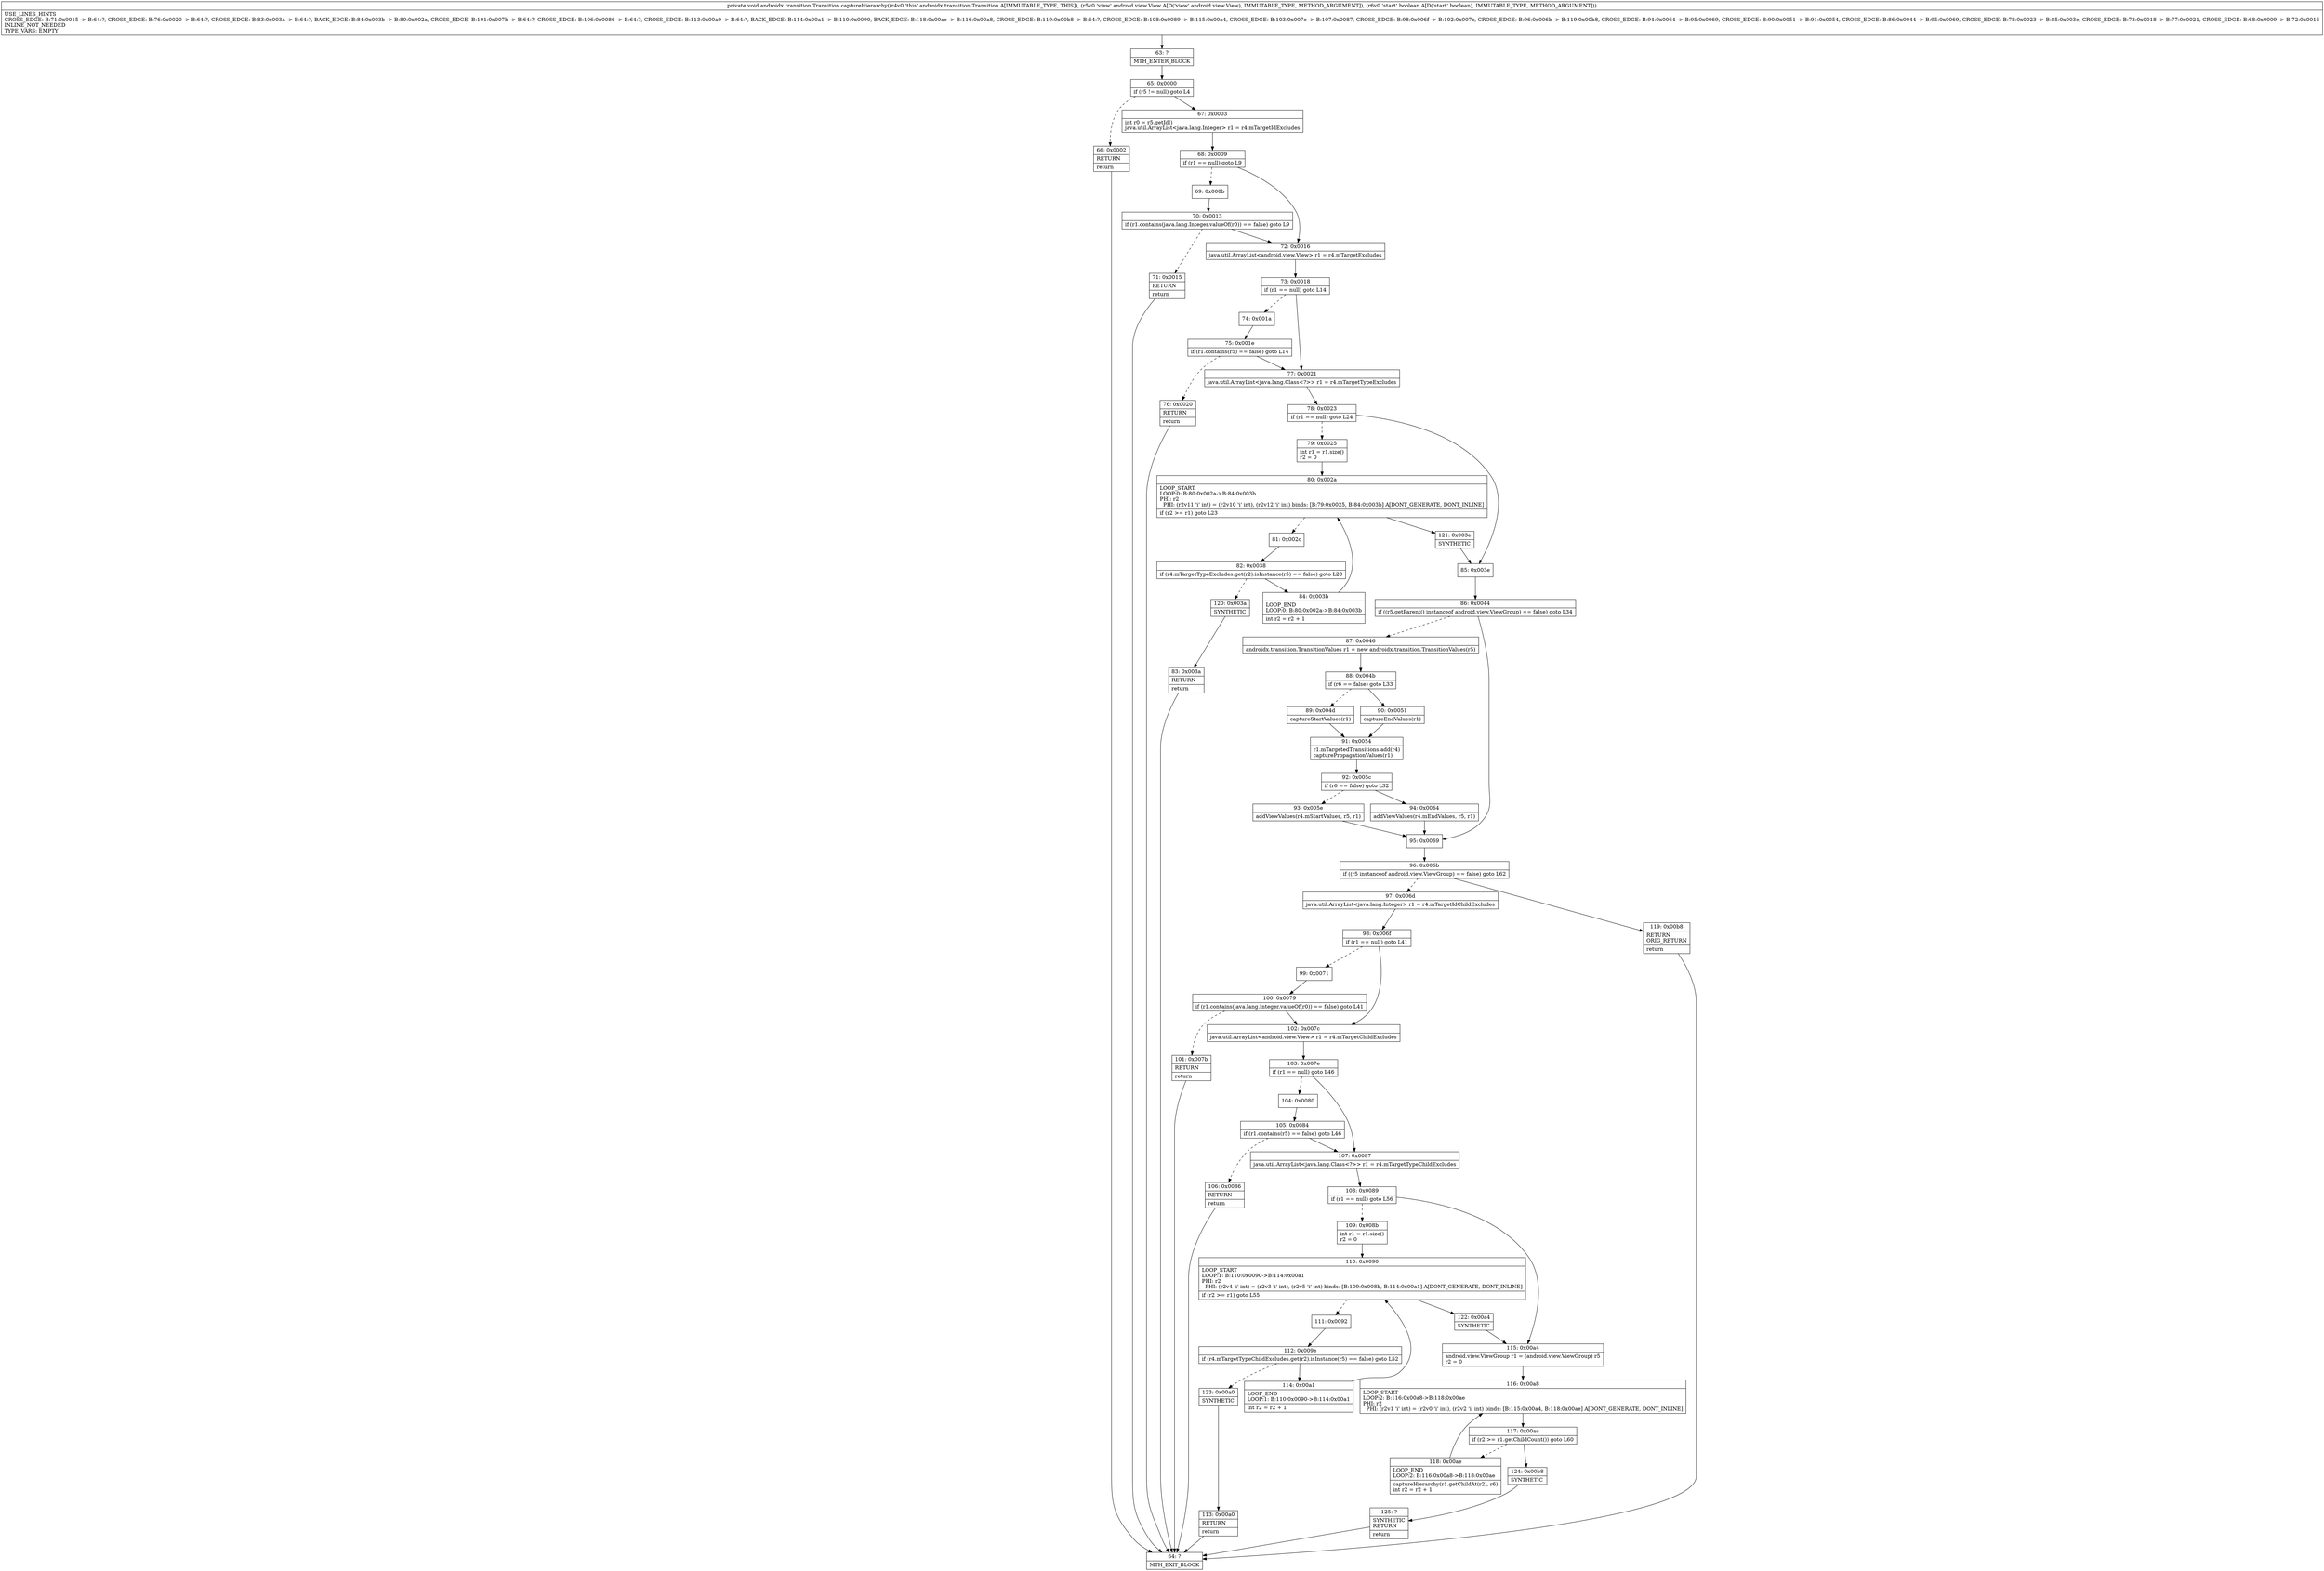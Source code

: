digraph "CFG forandroidx.transition.Transition.captureHierarchy(Landroid\/view\/View;Z)V" {
Node_63 [shape=record,label="{63\:\ ?|MTH_ENTER_BLOCK\l}"];
Node_65 [shape=record,label="{65\:\ 0x0000|if (r5 != null) goto L4\l}"];
Node_66 [shape=record,label="{66\:\ 0x0002|RETURN\l|return\l}"];
Node_64 [shape=record,label="{64\:\ ?|MTH_EXIT_BLOCK\l}"];
Node_67 [shape=record,label="{67\:\ 0x0003|int r0 = r5.getId()\ljava.util.ArrayList\<java.lang.Integer\> r1 = r4.mTargetIdExcludes\l}"];
Node_68 [shape=record,label="{68\:\ 0x0009|if (r1 == null) goto L9\l}"];
Node_69 [shape=record,label="{69\:\ 0x000b}"];
Node_70 [shape=record,label="{70\:\ 0x0013|if (r1.contains(java.lang.Integer.valueOf(r0)) == false) goto L9\l}"];
Node_71 [shape=record,label="{71\:\ 0x0015|RETURN\l|return\l}"];
Node_72 [shape=record,label="{72\:\ 0x0016|java.util.ArrayList\<android.view.View\> r1 = r4.mTargetExcludes\l}"];
Node_73 [shape=record,label="{73\:\ 0x0018|if (r1 == null) goto L14\l}"];
Node_74 [shape=record,label="{74\:\ 0x001a}"];
Node_75 [shape=record,label="{75\:\ 0x001e|if (r1.contains(r5) == false) goto L14\l}"];
Node_76 [shape=record,label="{76\:\ 0x0020|RETURN\l|return\l}"];
Node_77 [shape=record,label="{77\:\ 0x0021|java.util.ArrayList\<java.lang.Class\<?\>\> r1 = r4.mTargetTypeExcludes\l}"];
Node_78 [shape=record,label="{78\:\ 0x0023|if (r1 == null) goto L24\l}"];
Node_79 [shape=record,label="{79\:\ 0x0025|int r1 = r1.size()\lr2 = 0\l}"];
Node_80 [shape=record,label="{80\:\ 0x002a|LOOP_START\lLOOP:0: B:80:0x002a\-\>B:84:0x003b\lPHI: r2 \l  PHI: (r2v11 'i' int) = (r2v10 'i' int), (r2v12 'i' int) binds: [B:79:0x0025, B:84:0x003b] A[DONT_GENERATE, DONT_INLINE]\l|if (r2 \>= r1) goto L23\l}"];
Node_81 [shape=record,label="{81\:\ 0x002c}"];
Node_82 [shape=record,label="{82\:\ 0x0038|if (r4.mTargetTypeExcludes.get(r2).isInstance(r5) == false) goto L20\l}"];
Node_84 [shape=record,label="{84\:\ 0x003b|LOOP_END\lLOOP:0: B:80:0x002a\-\>B:84:0x003b\l|int r2 = r2 + 1\l}"];
Node_120 [shape=record,label="{120\:\ 0x003a|SYNTHETIC\l}"];
Node_83 [shape=record,label="{83\:\ 0x003a|RETURN\l|return\l}"];
Node_121 [shape=record,label="{121\:\ 0x003e|SYNTHETIC\l}"];
Node_85 [shape=record,label="{85\:\ 0x003e}"];
Node_86 [shape=record,label="{86\:\ 0x0044|if ((r5.getParent() instanceof android.view.ViewGroup) == false) goto L34\l}"];
Node_87 [shape=record,label="{87\:\ 0x0046|androidx.transition.TransitionValues r1 = new androidx.transition.TransitionValues(r5)\l}"];
Node_88 [shape=record,label="{88\:\ 0x004b|if (r6 == false) goto L33\l}"];
Node_89 [shape=record,label="{89\:\ 0x004d|captureStartValues(r1)\l}"];
Node_91 [shape=record,label="{91\:\ 0x0054|r1.mTargetedTransitions.add(r4)\lcapturePropagationValues(r1)\l}"];
Node_92 [shape=record,label="{92\:\ 0x005c|if (r6 == false) goto L32\l}"];
Node_93 [shape=record,label="{93\:\ 0x005e|addViewValues(r4.mStartValues, r5, r1)\l}"];
Node_94 [shape=record,label="{94\:\ 0x0064|addViewValues(r4.mEndValues, r5, r1)\l}"];
Node_90 [shape=record,label="{90\:\ 0x0051|captureEndValues(r1)\l}"];
Node_95 [shape=record,label="{95\:\ 0x0069}"];
Node_96 [shape=record,label="{96\:\ 0x006b|if ((r5 instanceof android.view.ViewGroup) == false) goto L62\l}"];
Node_97 [shape=record,label="{97\:\ 0x006d|java.util.ArrayList\<java.lang.Integer\> r1 = r4.mTargetIdChildExcludes\l}"];
Node_98 [shape=record,label="{98\:\ 0x006f|if (r1 == null) goto L41\l}"];
Node_99 [shape=record,label="{99\:\ 0x0071}"];
Node_100 [shape=record,label="{100\:\ 0x0079|if (r1.contains(java.lang.Integer.valueOf(r0)) == false) goto L41\l}"];
Node_101 [shape=record,label="{101\:\ 0x007b|RETURN\l|return\l}"];
Node_102 [shape=record,label="{102\:\ 0x007c|java.util.ArrayList\<android.view.View\> r1 = r4.mTargetChildExcludes\l}"];
Node_103 [shape=record,label="{103\:\ 0x007e|if (r1 == null) goto L46\l}"];
Node_104 [shape=record,label="{104\:\ 0x0080}"];
Node_105 [shape=record,label="{105\:\ 0x0084|if (r1.contains(r5) == false) goto L46\l}"];
Node_106 [shape=record,label="{106\:\ 0x0086|RETURN\l|return\l}"];
Node_107 [shape=record,label="{107\:\ 0x0087|java.util.ArrayList\<java.lang.Class\<?\>\> r1 = r4.mTargetTypeChildExcludes\l}"];
Node_108 [shape=record,label="{108\:\ 0x0089|if (r1 == null) goto L56\l}"];
Node_109 [shape=record,label="{109\:\ 0x008b|int r1 = r1.size()\lr2 = 0\l}"];
Node_110 [shape=record,label="{110\:\ 0x0090|LOOP_START\lLOOP:1: B:110:0x0090\-\>B:114:0x00a1\lPHI: r2 \l  PHI: (r2v4 'i' int) = (r2v3 'i' int), (r2v5 'i' int) binds: [B:109:0x008b, B:114:0x00a1] A[DONT_GENERATE, DONT_INLINE]\l|if (r2 \>= r1) goto L55\l}"];
Node_111 [shape=record,label="{111\:\ 0x0092}"];
Node_112 [shape=record,label="{112\:\ 0x009e|if (r4.mTargetTypeChildExcludes.get(r2).isInstance(r5) == false) goto L52\l}"];
Node_114 [shape=record,label="{114\:\ 0x00a1|LOOP_END\lLOOP:1: B:110:0x0090\-\>B:114:0x00a1\l|int r2 = r2 + 1\l}"];
Node_123 [shape=record,label="{123\:\ 0x00a0|SYNTHETIC\l}"];
Node_113 [shape=record,label="{113\:\ 0x00a0|RETURN\l|return\l}"];
Node_122 [shape=record,label="{122\:\ 0x00a4|SYNTHETIC\l}"];
Node_115 [shape=record,label="{115\:\ 0x00a4|android.view.ViewGroup r1 = (android.view.ViewGroup) r5\lr2 = 0\l}"];
Node_116 [shape=record,label="{116\:\ 0x00a8|LOOP_START\lLOOP:2: B:116:0x00a8\-\>B:118:0x00ae\lPHI: r2 \l  PHI: (r2v1 'i' int) = (r2v0 'i' int), (r2v2 'i' int) binds: [B:115:0x00a4, B:118:0x00ae] A[DONT_GENERATE, DONT_INLINE]\l}"];
Node_117 [shape=record,label="{117\:\ 0x00ac|if (r2 \>= r1.getChildCount()) goto L60\l}"];
Node_118 [shape=record,label="{118\:\ 0x00ae|LOOP_END\lLOOP:2: B:116:0x00a8\-\>B:118:0x00ae\l|captureHierarchy(r1.getChildAt(r2), r6)\lint r2 = r2 + 1\l}"];
Node_124 [shape=record,label="{124\:\ 0x00b8|SYNTHETIC\l}"];
Node_125 [shape=record,label="{125\:\ ?|SYNTHETIC\lRETURN\l|return\l}"];
Node_119 [shape=record,label="{119\:\ 0x00b8|RETURN\lORIG_RETURN\l|return\l}"];
MethodNode[shape=record,label="{private void androidx.transition.Transition.captureHierarchy((r4v0 'this' androidx.transition.Transition A[IMMUTABLE_TYPE, THIS]), (r5v0 'view' android.view.View A[D('view' android.view.View), IMMUTABLE_TYPE, METHOD_ARGUMENT]), (r6v0 'start' boolean A[D('start' boolean), IMMUTABLE_TYPE, METHOD_ARGUMENT]))  | USE_LINES_HINTS\lCROSS_EDGE: B:71:0x0015 \-\> B:64:?, CROSS_EDGE: B:76:0x0020 \-\> B:64:?, CROSS_EDGE: B:83:0x003a \-\> B:64:?, BACK_EDGE: B:84:0x003b \-\> B:80:0x002a, CROSS_EDGE: B:101:0x007b \-\> B:64:?, CROSS_EDGE: B:106:0x0086 \-\> B:64:?, CROSS_EDGE: B:113:0x00a0 \-\> B:64:?, BACK_EDGE: B:114:0x00a1 \-\> B:110:0x0090, BACK_EDGE: B:118:0x00ae \-\> B:116:0x00a8, CROSS_EDGE: B:119:0x00b8 \-\> B:64:?, CROSS_EDGE: B:108:0x0089 \-\> B:115:0x00a4, CROSS_EDGE: B:103:0x007e \-\> B:107:0x0087, CROSS_EDGE: B:98:0x006f \-\> B:102:0x007c, CROSS_EDGE: B:96:0x006b \-\> B:119:0x00b8, CROSS_EDGE: B:94:0x0064 \-\> B:95:0x0069, CROSS_EDGE: B:90:0x0051 \-\> B:91:0x0054, CROSS_EDGE: B:86:0x0044 \-\> B:95:0x0069, CROSS_EDGE: B:78:0x0023 \-\> B:85:0x003e, CROSS_EDGE: B:73:0x0018 \-\> B:77:0x0021, CROSS_EDGE: B:68:0x0009 \-\> B:72:0x0016\lINLINE_NOT_NEEDED\lTYPE_VARS: EMPTY\l}"];
MethodNode -> Node_63;Node_63 -> Node_65;
Node_65 -> Node_66[style=dashed];
Node_65 -> Node_67;
Node_66 -> Node_64;
Node_67 -> Node_68;
Node_68 -> Node_69[style=dashed];
Node_68 -> Node_72;
Node_69 -> Node_70;
Node_70 -> Node_71[style=dashed];
Node_70 -> Node_72;
Node_71 -> Node_64;
Node_72 -> Node_73;
Node_73 -> Node_74[style=dashed];
Node_73 -> Node_77;
Node_74 -> Node_75;
Node_75 -> Node_76[style=dashed];
Node_75 -> Node_77;
Node_76 -> Node_64;
Node_77 -> Node_78;
Node_78 -> Node_79[style=dashed];
Node_78 -> Node_85;
Node_79 -> Node_80;
Node_80 -> Node_81[style=dashed];
Node_80 -> Node_121;
Node_81 -> Node_82;
Node_82 -> Node_84;
Node_82 -> Node_120[style=dashed];
Node_84 -> Node_80;
Node_120 -> Node_83;
Node_83 -> Node_64;
Node_121 -> Node_85;
Node_85 -> Node_86;
Node_86 -> Node_87[style=dashed];
Node_86 -> Node_95;
Node_87 -> Node_88;
Node_88 -> Node_89[style=dashed];
Node_88 -> Node_90;
Node_89 -> Node_91;
Node_91 -> Node_92;
Node_92 -> Node_93[style=dashed];
Node_92 -> Node_94;
Node_93 -> Node_95;
Node_94 -> Node_95;
Node_90 -> Node_91;
Node_95 -> Node_96;
Node_96 -> Node_97[style=dashed];
Node_96 -> Node_119;
Node_97 -> Node_98;
Node_98 -> Node_99[style=dashed];
Node_98 -> Node_102;
Node_99 -> Node_100;
Node_100 -> Node_101[style=dashed];
Node_100 -> Node_102;
Node_101 -> Node_64;
Node_102 -> Node_103;
Node_103 -> Node_104[style=dashed];
Node_103 -> Node_107;
Node_104 -> Node_105;
Node_105 -> Node_106[style=dashed];
Node_105 -> Node_107;
Node_106 -> Node_64;
Node_107 -> Node_108;
Node_108 -> Node_109[style=dashed];
Node_108 -> Node_115;
Node_109 -> Node_110;
Node_110 -> Node_111[style=dashed];
Node_110 -> Node_122;
Node_111 -> Node_112;
Node_112 -> Node_114;
Node_112 -> Node_123[style=dashed];
Node_114 -> Node_110;
Node_123 -> Node_113;
Node_113 -> Node_64;
Node_122 -> Node_115;
Node_115 -> Node_116;
Node_116 -> Node_117;
Node_117 -> Node_118[style=dashed];
Node_117 -> Node_124;
Node_118 -> Node_116;
Node_124 -> Node_125;
Node_125 -> Node_64;
Node_119 -> Node_64;
}

